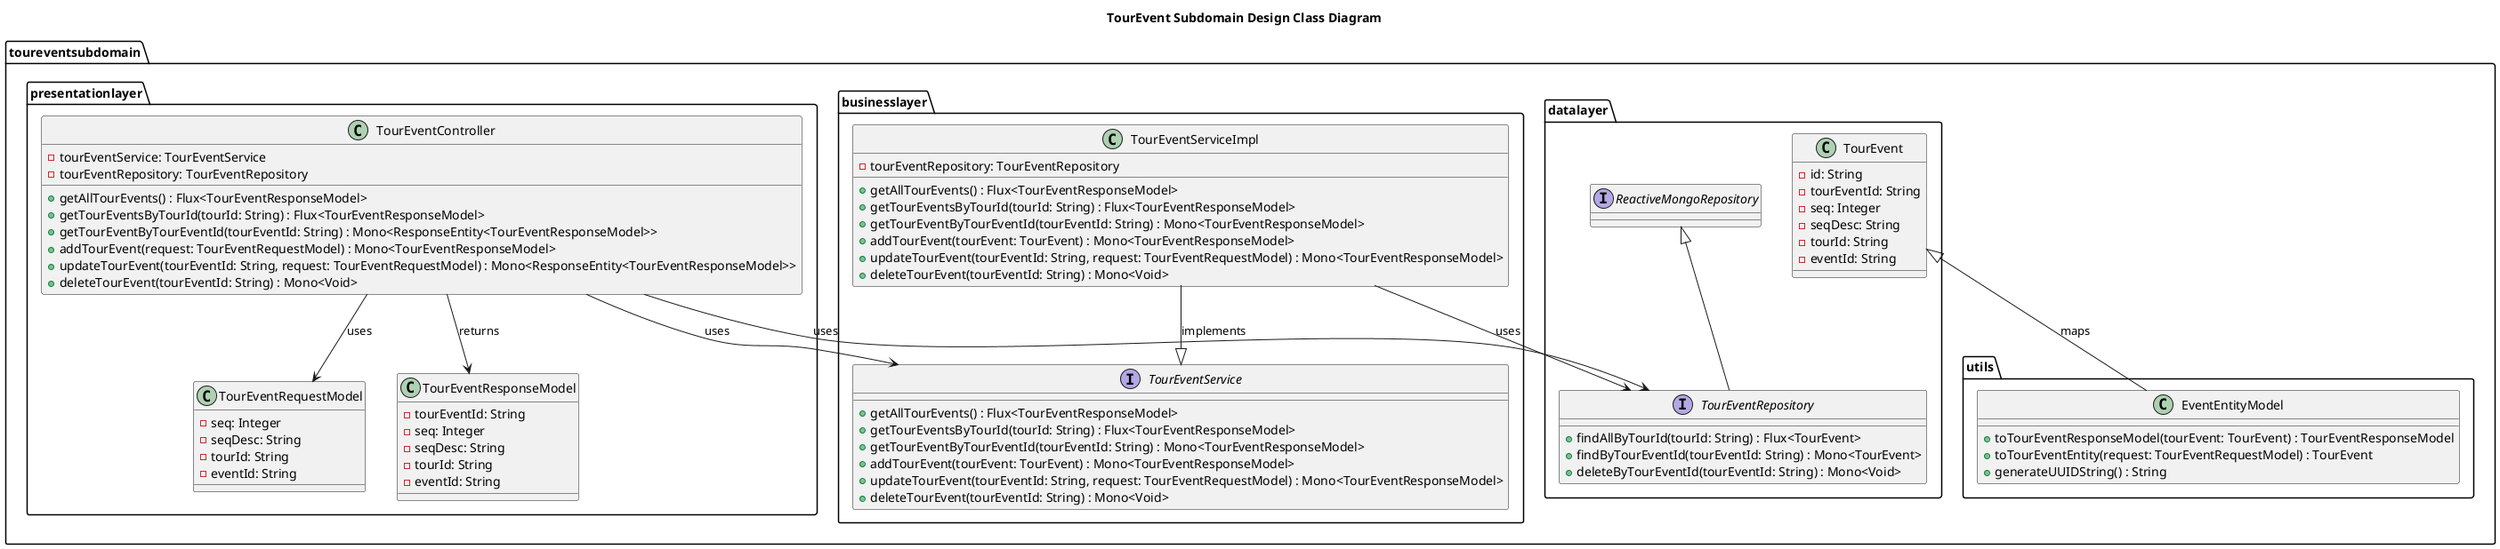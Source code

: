 @startuml
title TourEvent Subdomain Design Class Diagram

package "toureventsubdomain" {

    package "businesslayer" {
        interface TourEventService {
            + getAllTourEvents() : Flux<TourEventResponseModel>
            + getTourEventsByTourId(tourId: String) : Flux<TourEventResponseModel>
            + getTourEventByTourEventId(tourEventId: String) : Mono<TourEventResponseModel>
            + addTourEvent(tourEvent: TourEvent) : Mono<TourEventResponseModel>
            + updateTourEvent(tourEventId: String, request: TourEventRequestModel) : Mono<TourEventResponseModel>
            + deleteTourEvent(tourEventId: String) : Mono<Void>
        }

        class TourEventServiceImpl {
            - tourEventRepository: TourEventRepository
            + getAllTourEvents() : Flux<TourEventResponseModel>
            + getTourEventsByTourId(tourId: String) : Flux<TourEventResponseModel>
            + getTourEventByTourEventId(tourEventId: String) : Mono<TourEventResponseModel>
            + addTourEvent(tourEvent: TourEvent) : Mono<TourEventResponseModel>
            + updateTourEvent(tourEventId: String, request: TourEventRequestModel) : Mono<TourEventResponseModel>
            + deleteTourEvent(tourEventId: String) : Mono<Void>
        }
    }

    package "datalayer" {
        class TourEvent {
            - id: String
            - tourEventId: String
            - seq: Integer
            - seqDesc: String
            - tourId: String
            - eventId: String
        }

        interface TourEventRepository extends ReactiveMongoRepository {
            + findAllByTourId(tourId: String) : Flux<TourEvent>
            + findByTourEventId(tourEventId: String) : Mono<TourEvent>
            + deleteByTourEventId(tourEventId: String) : Mono<Void>
        }
    }

    package "presentationlayer" {
        class TourEventRequestModel {
            - seq: Integer
            - seqDesc: String
            - tourId: String
            - eventId: String
        }

        class TourEventResponseModel {
            - tourEventId: String
            - seq: Integer
            - seqDesc: String
            - tourId: String
            - eventId: String
        }

        class TourEventController {
            - tourEventService: TourEventService
            - tourEventRepository: TourEventRepository
            + getAllTourEvents() : Flux<TourEventResponseModel>
            + getTourEventsByTourId(tourId: String) : Flux<TourEventResponseModel>
            + getTourEventByTourEventId(tourEventId: String) : Mono<ResponseEntity<TourEventResponseModel>>
            + addTourEvent(request: TourEventRequestModel) : Mono<TourEventResponseModel>
            + updateTourEvent(tourEventId: String, request: TourEventRequestModel) : Mono<ResponseEntity<TourEventResponseModel>>
            + deleteTourEvent(tourEventId: String) : Mono<Void>
        }
    }

    package "utils" {
        class EventEntityModel {
            + toTourEventResponseModel(tourEvent: TourEvent) : TourEventResponseModel
            + toTourEventEntity(request: TourEventRequestModel) : TourEvent
            + generateUUIDString() : String
        }
    }

    TourEventServiceImpl -down-|> TourEventService : implements
    TourEventServiceImpl -down-> TourEventRepository : uses
    TourEventController -down-> TourEventService : uses
    TourEventController -down-> TourEventRepository : uses
    TourEventController -down-> TourEventRequestModel : uses
    TourEventController -down-> TourEventResponseModel : returns
    EventEntityModel -up-^ TourEvent : maps
}

@enduml
